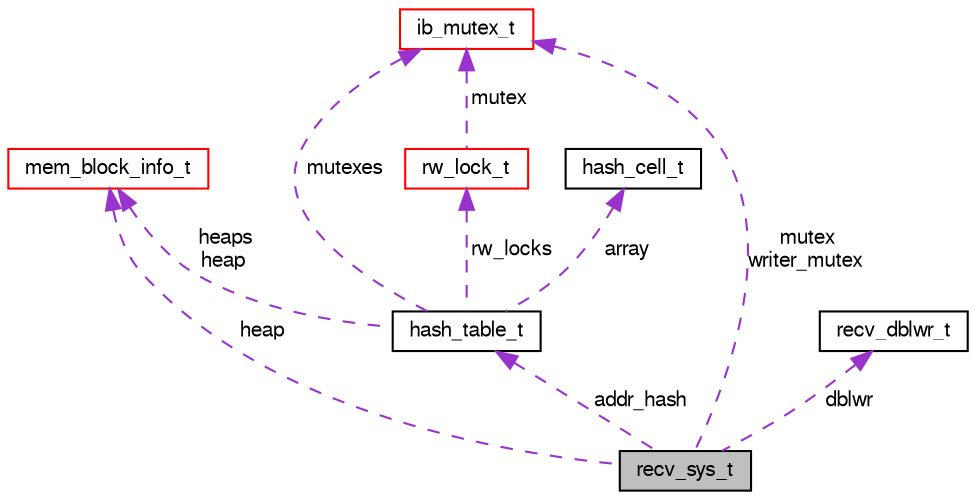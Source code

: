 digraph "recv_sys_t"
{
  bgcolor="transparent";
  edge [fontname="FreeSans",fontsize="10",labelfontname="FreeSans",labelfontsize="10"];
  node [fontname="FreeSans",fontsize="10",shape=record];
  Node1 [label="recv_sys_t",height=0.2,width=0.4,color="black", fillcolor="grey75", style="filled" fontcolor="black"];
  Node2 -> Node1 [dir="back",color="darkorchid3",fontsize="10",style="dashed",label=" addr_hash" ,fontname="FreeSans"];
  Node2 [label="hash_table_t",height=0.2,width=0.4,color="black",URL="$structhash__table__t.html"];
  Node3 -> Node2 [dir="back",color="darkorchid3",fontsize="10",style="dashed",label=" heaps\nheap" ,fontname="FreeSans"];
  Node3 [label="mem_block_info_t",height=0.2,width=0.4,color="red",URL="$structmem__block__info__t.html"];
  Node4 -> Node2 [dir="back",color="darkorchid3",fontsize="10",style="dashed",label=" array" ,fontname="FreeSans"];
  Node4 [label="hash_cell_t",height=0.2,width=0.4,color="black",URL="$structhash__cell__t.html"];
  Node5 -> Node2 [dir="back",color="darkorchid3",fontsize="10",style="dashed",label=" mutexes" ,fontname="FreeSans"];
  Node5 [label="ib_mutex_t",height=0.2,width=0.4,color="red",URL="$structib__mutex__t.html"];
  Node6 -> Node2 [dir="back",color="darkorchid3",fontsize="10",style="dashed",label=" rw_locks" ,fontname="FreeSans"];
  Node6 [label="rw_lock_t",height=0.2,width=0.4,color="red",URL="$structrw__lock__t.html"];
  Node5 -> Node6 [dir="back",color="darkorchid3",fontsize="10",style="dashed",label=" mutex" ,fontname="FreeSans"];
  Node3 -> Node1 [dir="back",color="darkorchid3",fontsize="10",style="dashed",label=" heap" ,fontname="FreeSans"];
  Node5 -> Node1 [dir="back",color="darkorchid3",fontsize="10",style="dashed",label=" mutex\nwriter_mutex" ,fontname="FreeSans"];
  Node7 -> Node1 [dir="back",color="darkorchid3",fontsize="10",style="dashed",label=" dblwr" ,fontname="FreeSans"];
  Node7 [label="recv_dblwr_t",height=0.2,width=0.4,color="black",URL="$structrecv__dblwr__t.html"];
}
